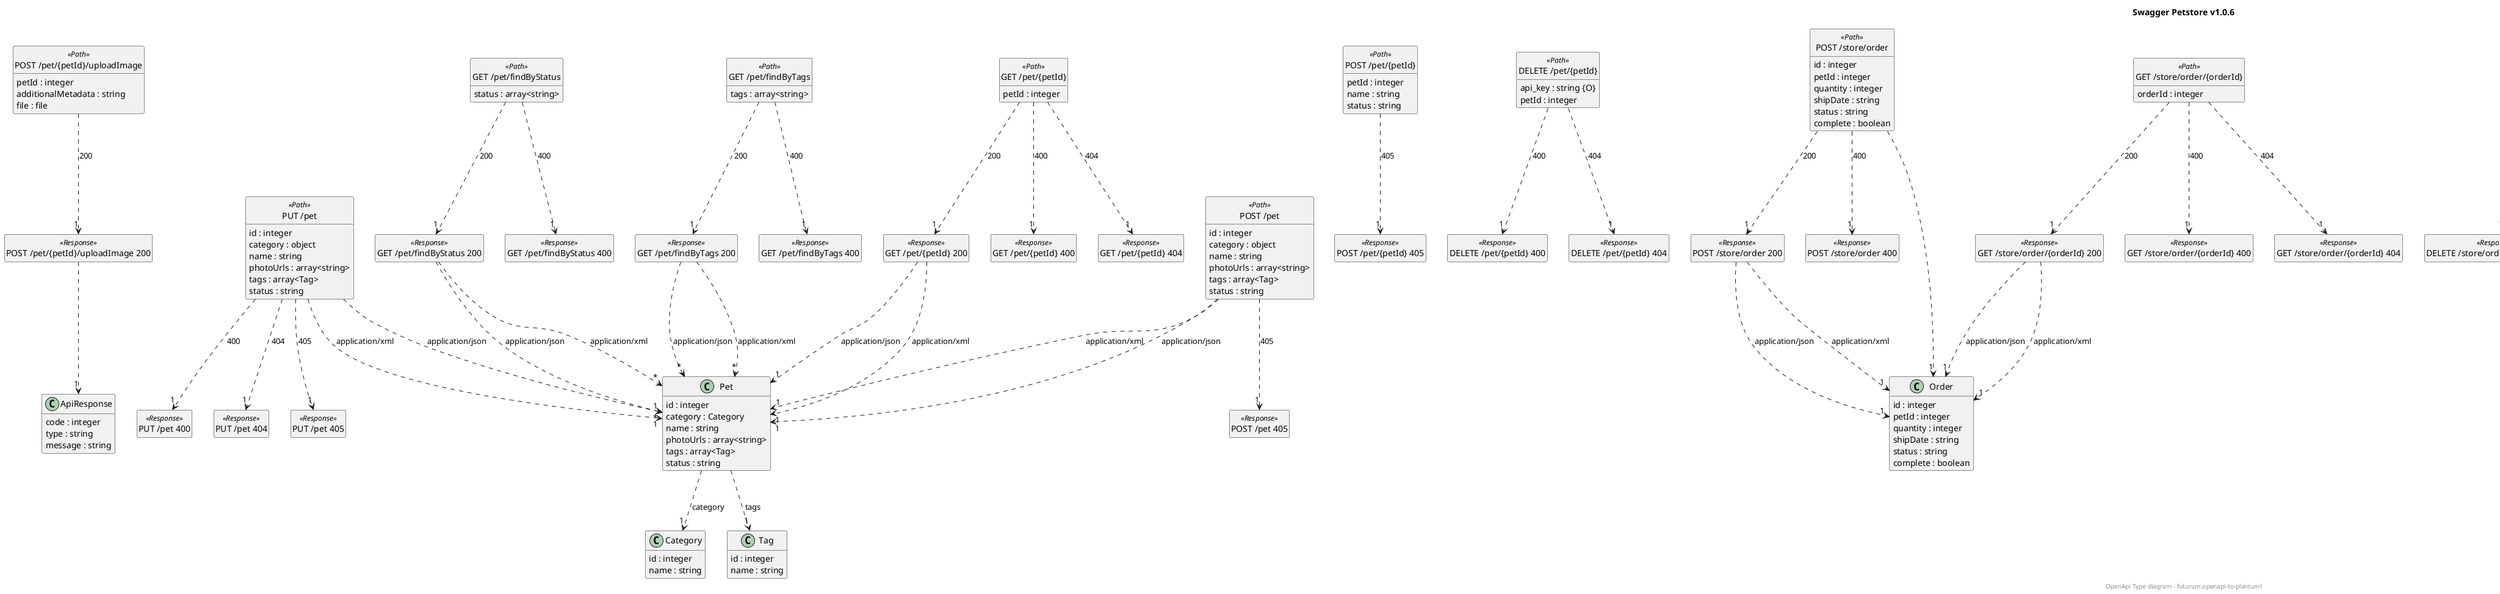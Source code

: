 @startuml OpenApi Type diagram

hide <<Path>> circle
hide <<Response>> circle
hide <<Parameter>> circle
hide empty methods
hide empty fields
set namespaceSeparator none

title Swagger Petstore v1.0.6
footer OpenApi Type diagram - futurum.openapi-to-plantuml
class "POST /pet/{petId}/uploadImage" <<Path>> {
{field} petId : integer
{field} additionalMetadata : string
{field} file : file
}

class "POST /pet/{petId}/uploadImage 200" <<Response>> { }
class "POST /pet" <<Path>> {
{field} id : integer
{field} category : object
{field} name : string
{field} photoUrls : array<string>
{field} tags : array<Tag>
{field} status : string
}

class "POST /pet 405" <<Response>> { }
class "PUT /pet" <<Path>> {
{field} id : integer
{field} category : object
{field} name : string
{field} photoUrls : array<string>
{field} tags : array<Tag>
{field} status : string
}

class "PUT /pet 400" <<Response>> { }
class "PUT /pet 404" <<Response>> { }
class "PUT /pet 405" <<Response>> { }
class "GET /pet/findByStatus" <<Path>> {
{field} status : array<string>
}

class "GET /pet/findByStatus 200" <<Response>> { }
class "GET /pet/findByStatus 400" <<Response>> { }
class "GET /pet/findByTags" <<Path>> {
{field} tags : array<string>
}

class "GET /pet/findByTags 200" <<Response>> { }
class "GET /pet/findByTags 400" <<Response>> { }
class "GET /pet/{petId}" <<Path>> {
{field} petId : integer
}

class "GET /pet/{petId} 200" <<Response>> { }
class "GET /pet/{petId} 400" <<Response>> { }
class "GET /pet/{petId} 404" <<Response>> { }
class "POST /pet/{petId}" <<Path>> {
{field} petId : integer
{field} name : string
{field} status : string
}

class "POST /pet/{petId} 405" <<Response>> { }
class "DELETE /pet/{petId}" <<Path>> {
{field} api_key : string {O}
{field} petId : integer
}

class "DELETE /pet/{petId} 400" <<Response>> { }
class "DELETE /pet/{petId} 404" <<Response>> { }
class "POST /store/order" <<Path>> {
{field} id : integer
{field} petId : integer
{field} quantity : integer
{field} shipDate : string
{field} status : string
{field} complete : boolean
}

class "POST /store/order 200" <<Response>> { }
class "POST /store/order 400" <<Response>> { }
class "GET /store/order/{orderId}" <<Path>> {
{field} orderId : integer
}

class "GET /store/order/{orderId} 200" <<Response>> { }
class "GET /store/order/{orderId} 400" <<Response>> { }
class "GET /store/order/{orderId} 404" <<Response>> { }
class "DELETE /store/order/{orderId}" <<Path>> {
{field} orderId : integer
}

class "DELETE /store/order/{orderId} 400" <<Response>> { }
class "DELETE /store/order/{orderId} 404" <<Response>> { }
class "GET /store/inventory" <<Path>> {
}

class "GET /store/inventory 200" <<Response>> { }
class "POST /user/createWithArray" <<Path>> {
}

class "POST /user/createWithArray default" <<Response>> { }
class "POST /user/createWithList" <<Path>> {
}

class "POST /user/createWithList default" <<Response>> { }
class "GET /user/{username}" <<Path>> {
{field} username : string
}

class "GET /user/{username} 200" <<Response>> { }
class "GET /user/{username} 400" <<Response>> { }
class "GET /user/{username} 404" <<Response>> { }
class "PUT /user/{username}" <<Path>> {
{field} username : string
{field} id : integer
{field} username : string
{field} firstName : string
{field} lastName : string
{field} email : string
{field} password : string
{field} phone : string
{field} userStatus : integer
}

class "PUT /user/{username} 400" <<Response>> { }
class "PUT /user/{username} 404" <<Response>> { }
class "DELETE /user/{username}" <<Path>> {
{field} username : string
}

class "DELETE /user/{username} 400" <<Response>> { }
class "DELETE /user/{username} 404" <<Response>> { }
class "GET /user/login" <<Path>> {
{field} username : string
{field} password : string
}

class "GET /user/login 200" <<Response>> { }
class "GET /user/login 400" <<Response>> { }
class "GET /user/logout" <<Path>> {
}

class "GET /user/logout default" <<Response>> { }
class "POST /user" <<Path>> {
{field} id : integer
{field} username : string
{field} firstName : string
{field} lastName : string
{field} email : string
{field} password : string
{field} phone : string
{field} userStatus : integer
}

class "POST /user default" <<Response>> { }
class "ApiResponse" {
{field} code : integer
{field} type : string
{field} message : string
}

class "Category" {
{field} id : integer
{field} name : string
}

class "Pet" {
{field} id : integer
{field} category : Category
{field} name : string
{field} photoUrls : array<string>
{field} tags : array<Tag>
{field} status : string
}

class "Tag" {
{field} id : integer
{field} name : string
}

class "Order" {
{field} id : integer
{field} petId : integer
{field} quantity : integer
{field} shipDate : string
{field} status : string
{field} complete : boolean
}

class "User" {
{field} id : integer
{field} username : string
{field} firstName : string
{field} lastName : string
{field} email : string
{field} password : string
{field} phone : string
{field} userStatus : integer
}

"POST /pet/{petId}/uploadImage" ..> "1" "POST /pet/{petId}/uploadImage 200" : "200"
"POST /pet/{petId}/uploadImage 200" ..> "1" "ApiResponse"
"POST /pet" ..> "1" "POST /pet 405" : "405"
"PUT /pet" ..> "1" "PUT /pet 400" : "400"
"PUT /pet" ..> "1" "PUT /pet 404" : "404"
"PUT /pet" ..> "1" "PUT /pet 405" : "405"
"GET /pet/findByStatus" ..> "1" "GET /pet/findByStatus 200" : "200"
"GET /pet/findByStatus 200" ..> "*" "Pet" : "application/json"
"GET /pet/findByStatus 200" ..> "*" "Pet" : "application/xml"
"GET /pet/findByStatus" ..> "1" "GET /pet/findByStatus 400" : "400"
"GET /pet/findByTags" ..> "1" "GET /pet/findByTags 200" : "200"
"GET /pet/findByTags 200" ..> "*" "Pet" : "application/json"
"GET /pet/findByTags 200" ..> "*" "Pet" : "application/xml"
"GET /pet/findByTags" ..> "1" "GET /pet/findByTags 400" : "400"
"GET /pet/{petId}" ..> "1" "GET /pet/{petId} 200" : "200"
"GET /pet/{petId} 200" ..> "1" "Pet" : "application/json"
"GET /pet/{petId} 200" ..> "1" "Pet" : "application/xml"
"GET /pet/{petId}" ..> "1" "GET /pet/{petId} 400" : "400"
"GET /pet/{petId}" ..> "1" "GET /pet/{petId} 404" : "404"
"POST /pet/{petId}" ..> "1" "POST /pet/{petId} 405" : "405"
"DELETE /pet/{petId}" ..> "1" "DELETE /pet/{petId} 400" : "400"
"DELETE /pet/{petId}" ..> "1" "DELETE /pet/{petId} 404" : "404"
"POST /store/order" ..> "1" "POST /store/order 200" : "200"
"POST /store/order 200" ..> "1" "Order" : "application/json"
"POST /store/order 200" ..> "1" "Order" : "application/xml"
"POST /store/order" ..> "1" "POST /store/order 400" : "400"
"GET /store/order/{orderId}" ..> "1" "GET /store/order/{orderId} 200" : "200"
"GET /store/order/{orderId} 200" ..> "1" "Order" : "application/json"
"GET /store/order/{orderId} 200" ..> "1" "Order" : "application/xml"
"GET /store/order/{orderId}" ..> "1" "GET /store/order/{orderId} 400" : "400"
"GET /store/order/{orderId}" ..> "1" "GET /store/order/{orderId} 404" : "404"
"DELETE /store/order/{orderId}" ..> "1" "DELETE /store/order/{orderId} 400" : "400"
"DELETE /store/order/{orderId}" ..> "1" "DELETE /store/order/{orderId} 404" : "404"
"GET /store/inventory" ..> "1" "GET /store/inventory 200" : "200"
"POST /user/createWithArray" ..> "1" "POST /user/createWithArray default" : "default"
"POST /user/createWithList" ..> "1" "POST /user/createWithList default" : "default"
"GET /user/{username}" ..> "1" "GET /user/{username} 200" : "200"
"GET /user/{username} 200" ..> "1" "User" : "application/json"
"GET /user/{username} 200" ..> "1" "User" : "application/xml"
"GET /user/{username}" ..> "1" "GET /user/{username} 400" : "400"
"GET /user/{username}" ..> "1" "GET /user/{username} 404" : "404"
"PUT /user/{username}" ..> "1" "PUT /user/{username} 400" : "400"
"PUT /user/{username}" ..> "1" "PUT /user/{username} 404" : "404"
"DELETE /user/{username}" ..> "1" "DELETE /user/{username} 400" : "400"
"DELETE /user/{username}" ..> "1" "DELETE /user/{username} 404" : "404"
"GET /user/login" ..> "1" "GET /user/login 200" : "200"
"GET /user/login" ..> "1" "GET /user/login 400" : "400"
"GET /user/logout" ..> "1" "GET /user/logout default" : "default"
"POST /user" ..> "1" "POST /user default" : "default"
"Pet" ..> "1" "Category" : "category"
"Pet" ..> "1" "Tag" : "tags"
"POST /pet" ..> "1" "Pet" : "application/json"
"POST /pet" ..> "1" "Pet" : "application/xml"
"PUT /pet" ..> "1" "Pet" : "application/json"
"PUT /pet" ..> "1" "Pet" : "application/xml"
"POST /store/order" ..> "1" "Order"
"POST /user/createWithArray" ..> "1" "User"
"POST /user/createWithList" ..> "1" "User"
"PUT /user/{username}" ..> "1" "User"
"POST /user" ..> "1" "User"


@enduml